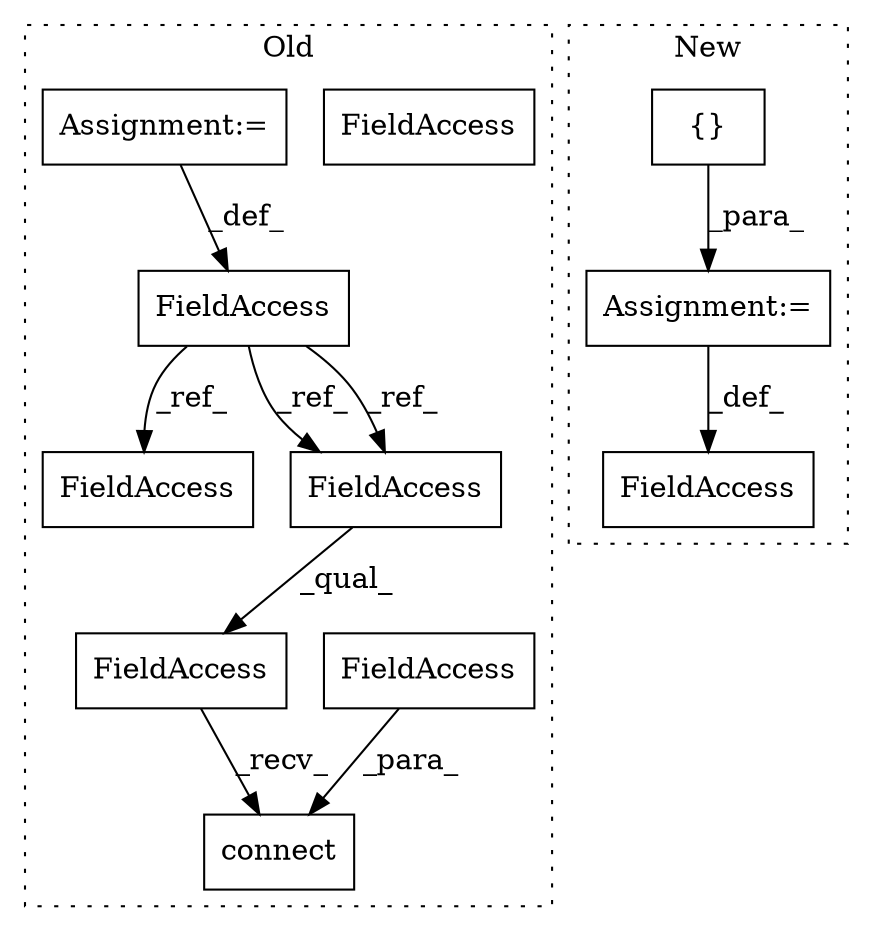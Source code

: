 digraph G {
subgraph cluster0 {
1 [label="connect" a="32" s="1545,1563" l="8,1" shape="box"];
3 [label="FieldAccess" a="22" s="1553" l="10" shape="box"];
4 [label="FieldAccess" a="22" s="1522" l="22" shape="box"];
5 [label="FieldAccess" a="22" s="1451" l="14" shape="box"];
6 [label="FieldAccess" a="22" s="1522" l="14" shape="box"];
7 [label="Assignment:=" a="7" s="1363" l="1" shape="box"];
10 [label="FieldAccess" a="22" s="1718" l="14" shape="box"];
11 [label="FieldAccess" a="22" s="1522" l="14" shape="box"];
label = "Old";
style="dotted";
}
subgraph cluster1 {
2 [label="{}" a="4" s="1517" l="2" shape="box"];
8 [label="FieldAccess" a="22" s="1486" l="13" shape="box"];
9 [label="Assignment:=" a="7" s="1499" l="1" shape="box"];
label = "New";
style="dotted";
}
2 -> 9 [label="_para_"];
3 -> 1 [label="_para_"];
4 -> 1 [label="_recv_"];
5 -> 11 [label="_ref_"];
5 -> 11 [label="_ref_"];
5 -> 10 [label="_ref_"];
7 -> 5 [label="_def_"];
9 -> 8 [label="_def_"];
11 -> 4 [label="_qual_"];
}